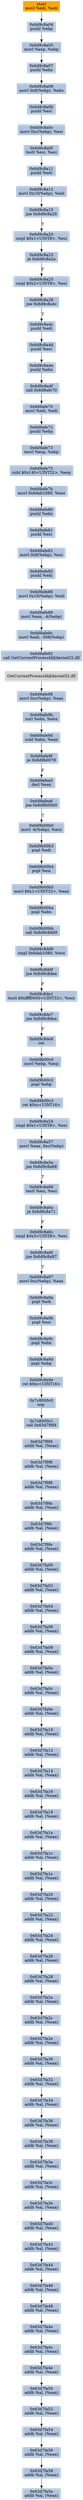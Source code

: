digraph G {
node[shape=rectangle,style=filled,fillcolor=lightsteelblue,color=lightsteelblue]
bgcolor="transparent"
a0x6d9c8a02movl_edi_edi[label="start\nmovl %edi, %edi",color="lightgrey",fillcolor="orange"];
a0x6d9c8a04pushl_ebp[label="0x6d9c8a04\npushl %ebp"];
a0x6d9c8a05movl_esp_ebp[label="0x6d9c8a05\nmovl %esp, %ebp"];
a0x6d9c8a07pushl_ebx[label="0x6d9c8a07\npushl %ebx"];
a0x6d9c8a08movl_0x8ebp__ebx[label="0x6d9c8a08\nmovl 0x8(%ebp), %ebx"];
a0x6d9c8a0bpushl_esi[label="0x6d9c8a0b\npushl %esi"];
a0x6d9c8a0cmovl_0xcebp__esi[label="0x6d9c8a0c\nmovl 0xc(%ebp), %esi"];
a0x6d9c8a0ftestl_esi_esi[label="0x6d9c8a0f\ntestl %esi, %esi"];
a0x6d9c8a11pushl_edi[label="0x6d9c8a11\npushl %edi"];
a0x6d9c8a12movl_0x10ebp__edi[label="0x6d9c8a12\nmovl 0x10(%ebp), %edi"];
a0x6d9c8a15jne_0x6d9c8a20[label="0x6d9c8a15\njne 0x6d9c8a20"];
a0x6d9c8a20cmpl_0x1UINT8_esi[label="0x6d9c8a20\ncmpl $0x1<UINT8>, %esi"];
a0x6d9c8a23je_0x6d9c8a2a[label="0x6d9c8a23\nje 0x6d9c8a2a"];
a0x6d9c8a25cmpl_0x2UINT8_esi[label="0x6d9c8a25\ncmpl $0x2<UINT8>, %esi"];
a0x6d9c8a28jne_0x6d9c8a4c[label="0x6d9c8a28\njne 0x6d9c8a4c"];
a0x6d9c8a4cpushl_edi[label="0x6d9c8a4c\npushl %edi"];
a0x6d9c8a4dpushl_esi[label="0x6d9c8a4d\npushl %esi"];
a0x6d9c8a4epushl_ebx[label="0x6d9c8a4e\npushl %ebx"];
a0x6d9c8a4fcall_0x6d9afe70[label="0x6d9c8a4f\ncall 0x6d9afe70"];
a0x6d9afe70movl_edi_edi[label="0x6d9afe70\nmovl %edi, %edi"];
a0x6d9afe72pushl_ebp[label="0x6d9afe72\npushl %ebp"];
a0x6d9afe73movl_esp_ebp[label="0x6d9afe73\nmovl %esp, %ebp"];
a0x6d9afe75subl_0x140UINT32_esp[label="0x6d9afe75\nsubl $0x140<UINT32>, %esp"];
a0x6d9afe7bmovl_0x6dab1080_eax[label="0x6d9afe7b\nmovl 0x6dab1080, %eax"];
a0x6d9afe80pushl_ebx[label="0x6d9afe80\npushl %ebx"];
a0x6d9afe81pushl_esi[label="0x6d9afe81\npushl %esi"];
a0x6d9afe82movl_0x8ebp__esi[label="0x6d9afe82\nmovl 0x8(%ebp), %esi"];
a0x6d9afe85pushl_edi[label="0x6d9afe85\npushl %edi"];
a0x6d9afe86movl_0x10ebp__edi[label="0x6d9afe86\nmovl 0x10(%ebp), %edi"];
a0x6d9afe89movl_eax__4ebp_[label="0x6d9afe89\nmovl %eax, -4(%ebp)"];
a0x6d9afe8cmovl_edi__308ebp_[label="0x6d9afe8c\nmovl %edi, -308(%ebp)"];
a0x6d9afe92call_GetCurrentProcessId_kernel32_dll[label="0x6d9afe92\ncall GetCurrentProcessId@kernel32.dll"];
GetCurrentProcessId_kernel32_dll[label="GetCurrentProcessId@kernel32.dll",color="lightgrey",fillcolor="lightgrey"];
a0x6d9afe98movl_0xcebp__eax[label="0x6d9afe98\nmovl 0xc(%ebp), %eax"];
a0x6d9afe9bxorl_ebx_ebx[label="0x6d9afe9b\nxorl %ebx, %ebx"];
a0x6d9afe9dsubl_ebx_eax[label="0x6d9afe9d\nsubl %ebx, %eax"];
a0x6d9afe9fje_0x6d9b0078[label="0x6d9afe9f\nje 0x6d9b0078"];
a0x6d9afea5decl_eax[label="0x6d9afea5\ndecl %eax"];
a0x6d9afea6jne_0x6d9b00b0[label="0x6d9afea6\njne 0x6d9b00b0"];
a0x6d9b00b0movl__4ebp__ecx[label="0x6d9b00b0\nmovl -4(%ebp), %ecx"];
a0x6d9b00b3popl_edi[label="0x6d9b00b3\npopl %edi"];
a0x6d9b00b4popl_esi[label="0x6d9b00b4\npopl %esi"];
a0x6d9b00b5movl_0x1UINT32_eax[label="0x6d9b00b5\nmovl $0x1<UINT32>, %eax"];
a0x6d9b00bapopl_ebx[label="0x6d9b00ba\npopl %ebx"];
a0x6d9b00bbcall_0x6d9c8dd9[label="0x6d9b00bb\ncall 0x6d9c8dd9"];
a0x6d9c8dd9cmpl_0x6dab1080_ecx[label="0x6d9c8dd9\ncmpl 0x6dab1080, %ecx"];
a0x6d9c8ddfjne_0x6d9c8dea[label="0x6d9c8ddf\njne 0x6d9c8dea"];
a0x6d9c8de1testl_0xffff0000UINT32_ecx[label="0x6d9c8de1\ntestl $0xffff0000<UINT32>, %ecx"];
a0x6d9c8de7jne_0x6d9c8dea[label="0x6d9c8de7\njne 0x6d9c8dea"];
a0x6d9c8de9ret[label="0x6d9c8de9\nret"];
a0x6d9b00c0movl_ebp_esp[label="0x6d9b00c0\nmovl %ebp, %esp"];
a0x6d9b00c2popl_ebp[label="0x6d9b00c2\npopl %ebp"];
a0x6d9b00c3ret_0xcUINT16[label="0x6d9b00c3\nret $0xc<UINT16>"];
a0x6d9c8a54cmpl_0x1UINT8_esi[label="0x6d9c8a54\ncmpl $0x1<UINT8>, %esi"];
a0x6d9c8a57movl_eax_0xcebp_[label="0x6d9c8a57\nmovl %eax, 0xc(%ebp)"];
a0x6d9c8a5ajne_0x6d9c8a68[label="0x6d9c8a5a\njne 0x6d9c8a68"];
a0x6d9c8a68testl_esi_esi[label="0x6d9c8a68\ntestl %esi, %esi"];
a0x6d9c8a6aje_0x6d9c8a71[label="0x6d9c8a6a\nje 0x6d9c8a71"];
a0x6d9c8a6ccmpl_0x3UINT8_esi[label="0x6d9c8a6c\ncmpl $0x3<UINT8>, %esi"];
a0x6d9c8a6fjne_0x6d9c8a97[label="0x6d9c8a6f\njne 0x6d9c8a97"];
a0x6d9c8a97movl_0xcebp__eax[label="0x6d9c8a97\nmovl 0xc(%ebp), %eax"];
a0x6d9c8a9apopl_edi[label="0x6d9c8a9a\npopl %edi"];
a0x6d9c8a9bpopl_esi[label="0x6d9c8a9b\npopl %esi"];
a0x6d9c8a9cpopl_ebx[label="0x6d9c8a9c\npopl %ebx"];
a0x6d9c8a9dpopl_ebp[label="0x6d9c8a9d\npopl %ebp"];
a0x6d9c8a9eret_0xcUINT16[label="0x6d9c8a9e\nret $0xc<UINT16>"];
a0x7c8000c0nop_[label="0x7c8000c0\nnop "];
a0x7c8000c1call_0x63d7f9f4[label="0x7c8000c1\ncall 0x63d7f9f4"];
a0x63d7f9f4addb_al_eax_[label="0x63d7f9f4\naddb %al, (%eax)"];
a0x63d7f9f6addb_al_eax_[label="0x63d7f9f6\naddb %al, (%eax)"];
a0x63d7f9f8addb_al_eax_[label="0x63d7f9f8\naddb %al, (%eax)"];
a0x63d7f9faaddb_al_eax_[label="0x63d7f9fa\naddb %al, (%eax)"];
a0x63d7f9fcaddb_al_eax_[label="0x63d7f9fc\naddb %al, (%eax)"];
a0x63d7f9feaddb_al_eax_[label="0x63d7f9fe\naddb %al, (%eax)"];
a0x63d7fa00addb_al_eax_[label="0x63d7fa00\naddb %al, (%eax)"];
a0x63d7fa02addb_al_eax_[label="0x63d7fa02\naddb %al, (%eax)"];
a0x63d7fa04addb_al_eax_[label="0x63d7fa04\naddb %al, (%eax)"];
a0x63d7fa06addb_al_eax_[label="0x63d7fa06\naddb %al, (%eax)"];
a0x63d7fa08addb_al_eax_[label="0x63d7fa08\naddb %al, (%eax)"];
a0x63d7fa0aaddb_al_eax_[label="0x63d7fa0a\naddb %al, (%eax)"];
a0x63d7fa0caddb_al_eax_[label="0x63d7fa0c\naddb %al, (%eax)"];
a0x63d7fa0eaddb_al_eax_[label="0x63d7fa0e\naddb %al, (%eax)"];
a0x63d7fa10addb_al_eax_[label="0x63d7fa10\naddb %al, (%eax)"];
a0x63d7fa12addb_al_eax_[label="0x63d7fa12\naddb %al, (%eax)"];
a0x63d7fa14addb_al_eax_[label="0x63d7fa14\naddb %al, (%eax)"];
a0x63d7fa16addb_al_eax_[label="0x63d7fa16\naddb %al, (%eax)"];
a0x63d7fa18addb_al_eax_[label="0x63d7fa18\naddb %al, (%eax)"];
a0x63d7fa1aaddb_al_eax_[label="0x63d7fa1a\naddb %al, (%eax)"];
a0x63d7fa1caddb_al_eax_[label="0x63d7fa1c\naddb %al, (%eax)"];
a0x63d7fa1eaddb_al_eax_[label="0x63d7fa1e\naddb %al, (%eax)"];
a0x63d7fa20addb_al_eax_[label="0x63d7fa20\naddb %al, (%eax)"];
a0x63d7fa22addb_al_eax_[label="0x63d7fa22\naddb %al, (%eax)"];
a0x63d7fa24addb_al_eax_[label="0x63d7fa24\naddb %al, (%eax)"];
a0x63d7fa26addb_al_eax_[label="0x63d7fa26\naddb %al, (%eax)"];
a0x63d7fa28addb_al_eax_[label="0x63d7fa28\naddb %al, (%eax)"];
a0x63d7fa2aaddb_al_eax_[label="0x63d7fa2a\naddb %al, (%eax)"];
a0x63d7fa2caddb_al_eax_[label="0x63d7fa2c\naddb %al, (%eax)"];
a0x63d7fa2eaddb_al_eax_[label="0x63d7fa2e\naddb %al, (%eax)"];
a0x63d7fa30addb_al_eax_[label="0x63d7fa30\naddb %al, (%eax)"];
a0x63d7fa32addb_al_eax_[label="0x63d7fa32\naddb %al, (%eax)"];
a0x63d7fa34addb_al_eax_[label="0x63d7fa34\naddb %al, (%eax)"];
a0x63d7fa36addb_al_eax_[label="0x63d7fa36\naddb %al, (%eax)"];
a0x63d7fa38addb_al_eax_[label="0x63d7fa38\naddb %al, (%eax)"];
a0x63d7fa3aaddb_al_eax_[label="0x63d7fa3a\naddb %al, (%eax)"];
a0x63d7fa3caddb_al_eax_[label="0x63d7fa3c\naddb %al, (%eax)"];
a0x63d7fa3eaddb_al_eax_[label="0x63d7fa3e\naddb %al, (%eax)"];
a0x63d7fa40addb_al_eax_[label="0x63d7fa40\naddb %al, (%eax)"];
a0x63d7fa42addb_al_eax_[label="0x63d7fa42\naddb %al, (%eax)"];
a0x63d7fa44addb_al_eax_[label="0x63d7fa44\naddb %al, (%eax)"];
a0x63d7fa46addb_al_eax_[label="0x63d7fa46\naddb %al, (%eax)"];
a0x63d7fa48addb_al_eax_[label="0x63d7fa48\naddb %al, (%eax)"];
a0x63d7fa4aaddb_al_eax_[label="0x63d7fa4a\naddb %al, (%eax)"];
a0x63d7fa4caddb_al_eax_[label="0x63d7fa4c\naddb %al, (%eax)"];
a0x63d7fa4eaddb_al_eax_[label="0x63d7fa4e\naddb %al, (%eax)"];
a0x63d7fa50addb_al_eax_[label="0x63d7fa50\naddb %al, (%eax)"];
a0x63d7fa52addb_al_eax_[label="0x63d7fa52\naddb %al, (%eax)"];
a0x63d7fa54addb_al_eax_[label="0x63d7fa54\naddb %al, (%eax)"];
a0x63d7fa56addb_al_eax_[label="0x63d7fa56\naddb %al, (%eax)"];
a0x63d7fa58addb_al_eax_[label="0x63d7fa58\naddb %al, (%eax)"];
a0x63d7fa5aaddb_al_eax_[label="0x63d7fa5a\naddb %al, (%eax)"];
a0x6d9c8a02movl_edi_edi -> a0x6d9c8a04pushl_ebp [color="#000000"];
a0x6d9c8a04pushl_ebp -> a0x6d9c8a05movl_esp_ebp [color="#000000"];
a0x6d9c8a05movl_esp_ebp -> a0x6d9c8a07pushl_ebx [color="#000000"];
a0x6d9c8a07pushl_ebx -> a0x6d9c8a08movl_0x8ebp__ebx [color="#000000"];
a0x6d9c8a08movl_0x8ebp__ebx -> a0x6d9c8a0bpushl_esi [color="#000000"];
a0x6d9c8a0bpushl_esi -> a0x6d9c8a0cmovl_0xcebp__esi [color="#000000"];
a0x6d9c8a0cmovl_0xcebp__esi -> a0x6d9c8a0ftestl_esi_esi [color="#000000"];
a0x6d9c8a0ftestl_esi_esi -> a0x6d9c8a11pushl_edi [color="#000000"];
a0x6d9c8a11pushl_edi -> a0x6d9c8a12movl_0x10ebp__edi [color="#000000"];
a0x6d9c8a12movl_0x10ebp__edi -> a0x6d9c8a15jne_0x6d9c8a20 [color="#000000"];
a0x6d9c8a15jne_0x6d9c8a20 -> a0x6d9c8a20cmpl_0x1UINT8_esi [color="#000000",label="T"];
a0x6d9c8a20cmpl_0x1UINT8_esi -> a0x6d9c8a23je_0x6d9c8a2a [color="#000000"];
a0x6d9c8a23je_0x6d9c8a2a -> a0x6d9c8a25cmpl_0x2UINT8_esi [color="#000000",label="F"];
a0x6d9c8a25cmpl_0x2UINT8_esi -> a0x6d9c8a28jne_0x6d9c8a4c [color="#000000"];
a0x6d9c8a28jne_0x6d9c8a4c -> a0x6d9c8a4cpushl_edi [color="#000000",label="T"];
a0x6d9c8a4cpushl_edi -> a0x6d9c8a4dpushl_esi [color="#000000"];
a0x6d9c8a4dpushl_esi -> a0x6d9c8a4epushl_ebx [color="#000000"];
a0x6d9c8a4epushl_ebx -> a0x6d9c8a4fcall_0x6d9afe70 [color="#000000"];
a0x6d9c8a4fcall_0x6d9afe70 -> a0x6d9afe70movl_edi_edi [color="#000000"];
a0x6d9afe70movl_edi_edi -> a0x6d9afe72pushl_ebp [color="#000000"];
a0x6d9afe72pushl_ebp -> a0x6d9afe73movl_esp_ebp [color="#000000"];
a0x6d9afe73movl_esp_ebp -> a0x6d9afe75subl_0x140UINT32_esp [color="#000000"];
a0x6d9afe75subl_0x140UINT32_esp -> a0x6d9afe7bmovl_0x6dab1080_eax [color="#000000"];
a0x6d9afe7bmovl_0x6dab1080_eax -> a0x6d9afe80pushl_ebx [color="#000000"];
a0x6d9afe80pushl_ebx -> a0x6d9afe81pushl_esi [color="#000000"];
a0x6d9afe81pushl_esi -> a0x6d9afe82movl_0x8ebp__esi [color="#000000"];
a0x6d9afe82movl_0x8ebp__esi -> a0x6d9afe85pushl_edi [color="#000000"];
a0x6d9afe85pushl_edi -> a0x6d9afe86movl_0x10ebp__edi [color="#000000"];
a0x6d9afe86movl_0x10ebp__edi -> a0x6d9afe89movl_eax__4ebp_ [color="#000000"];
a0x6d9afe89movl_eax__4ebp_ -> a0x6d9afe8cmovl_edi__308ebp_ [color="#000000"];
a0x6d9afe8cmovl_edi__308ebp_ -> a0x6d9afe92call_GetCurrentProcessId_kernel32_dll [color="#000000"];
a0x6d9afe92call_GetCurrentProcessId_kernel32_dll -> GetCurrentProcessId_kernel32_dll [color="#000000"];
GetCurrentProcessId_kernel32_dll -> a0x6d9afe98movl_0xcebp__eax [color="#000000"];
a0x6d9afe98movl_0xcebp__eax -> a0x6d9afe9bxorl_ebx_ebx [color="#000000"];
a0x6d9afe9bxorl_ebx_ebx -> a0x6d9afe9dsubl_ebx_eax [color="#000000"];
a0x6d9afe9dsubl_ebx_eax -> a0x6d9afe9fje_0x6d9b0078 [color="#000000"];
a0x6d9afe9fje_0x6d9b0078 -> a0x6d9afea5decl_eax [color="#000000",label="F"];
a0x6d9afea5decl_eax -> a0x6d9afea6jne_0x6d9b00b0 [color="#000000"];
a0x6d9afea6jne_0x6d9b00b0 -> a0x6d9b00b0movl__4ebp__ecx [color="#000000",label="T"];
a0x6d9b00b0movl__4ebp__ecx -> a0x6d9b00b3popl_edi [color="#000000"];
a0x6d9b00b3popl_edi -> a0x6d9b00b4popl_esi [color="#000000"];
a0x6d9b00b4popl_esi -> a0x6d9b00b5movl_0x1UINT32_eax [color="#000000"];
a0x6d9b00b5movl_0x1UINT32_eax -> a0x6d9b00bapopl_ebx [color="#000000"];
a0x6d9b00bapopl_ebx -> a0x6d9b00bbcall_0x6d9c8dd9 [color="#000000"];
a0x6d9b00bbcall_0x6d9c8dd9 -> a0x6d9c8dd9cmpl_0x6dab1080_ecx [color="#000000"];
a0x6d9c8dd9cmpl_0x6dab1080_ecx -> a0x6d9c8ddfjne_0x6d9c8dea [color="#000000"];
a0x6d9c8ddfjne_0x6d9c8dea -> a0x6d9c8de1testl_0xffff0000UINT32_ecx [color="#000000",label="F"];
a0x6d9c8de1testl_0xffff0000UINT32_ecx -> a0x6d9c8de7jne_0x6d9c8dea [color="#000000"];
a0x6d9c8de7jne_0x6d9c8dea -> a0x6d9c8de9ret [color="#000000",label="F"];
a0x6d9c8de9ret -> a0x6d9b00c0movl_ebp_esp [color="#000000"];
a0x6d9b00c0movl_ebp_esp -> a0x6d9b00c2popl_ebp [color="#000000"];
a0x6d9b00c2popl_ebp -> a0x6d9b00c3ret_0xcUINT16 [color="#000000"];
a0x6d9b00c3ret_0xcUINT16 -> a0x6d9c8a54cmpl_0x1UINT8_esi [color="#000000"];
a0x6d9c8a54cmpl_0x1UINT8_esi -> a0x6d9c8a57movl_eax_0xcebp_ [color="#000000"];
a0x6d9c8a57movl_eax_0xcebp_ -> a0x6d9c8a5ajne_0x6d9c8a68 [color="#000000"];
a0x6d9c8a5ajne_0x6d9c8a68 -> a0x6d9c8a68testl_esi_esi [color="#000000",label="T"];
a0x6d9c8a68testl_esi_esi -> a0x6d9c8a6aje_0x6d9c8a71 [color="#000000"];
a0x6d9c8a6aje_0x6d9c8a71 -> a0x6d9c8a6ccmpl_0x3UINT8_esi [color="#000000",label="F"];
a0x6d9c8a6ccmpl_0x3UINT8_esi -> a0x6d9c8a6fjne_0x6d9c8a97 [color="#000000"];
a0x6d9c8a6fjne_0x6d9c8a97 -> a0x6d9c8a97movl_0xcebp__eax [color="#000000",label="T"];
a0x6d9c8a97movl_0xcebp__eax -> a0x6d9c8a9apopl_edi [color="#000000"];
a0x6d9c8a9apopl_edi -> a0x6d9c8a9bpopl_esi [color="#000000"];
a0x6d9c8a9bpopl_esi -> a0x6d9c8a9cpopl_ebx [color="#000000"];
a0x6d9c8a9cpopl_ebx -> a0x6d9c8a9dpopl_ebp [color="#000000"];
a0x6d9c8a9dpopl_ebp -> a0x6d9c8a9eret_0xcUINT16 [color="#000000"];
a0x6d9c8a9eret_0xcUINT16 -> a0x7c8000c0nop_ [color="#000000"];
a0x7c8000c0nop_ -> a0x7c8000c1call_0x63d7f9f4 [color="#000000"];
a0x7c8000c1call_0x63d7f9f4 -> a0x63d7f9f4addb_al_eax_ [color="#000000"];
a0x63d7f9f4addb_al_eax_ -> a0x63d7f9f6addb_al_eax_ [color="#000000"];
a0x63d7f9f6addb_al_eax_ -> a0x63d7f9f8addb_al_eax_ [color="#000000"];
a0x63d7f9f8addb_al_eax_ -> a0x63d7f9faaddb_al_eax_ [color="#000000"];
a0x63d7f9faaddb_al_eax_ -> a0x63d7f9fcaddb_al_eax_ [color="#000000"];
a0x63d7f9fcaddb_al_eax_ -> a0x63d7f9feaddb_al_eax_ [color="#000000"];
a0x63d7f9feaddb_al_eax_ -> a0x63d7fa00addb_al_eax_ [color="#000000"];
a0x63d7fa00addb_al_eax_ -> a0x63d7fa02addb_al_eax_ [color="#000000"];
a0x63d7fa02addb_al_eax_ -> a0x63d7fa04addb_al_eax_ [color="#000000"];
a0x63d7fa04addb_al_eax_ -> a0x63d7fa06addb_al_eax_ [color="#000000"];
a0x63d7fa06addb_al_eax_ -> a0x63d7fa08addb_al_eax_ [color="#000000"];
a0x63d7fa08addb_al_eax_ -> a0x63d7fa0aaddb_al_eax_ [color="#000000"];
a0x63d7fa0aaddb_al_eax_ -> a0x63d7fa0caddb_al_eax_ [color="#000000"];
a0x63d7fa0caddb_al_eax_ -> a0x63d7fa0eaddb_al_eax_ [color="#000000"];
a0x63d7fa0eaddb_al_eax_ -> a0x63d7fa10addb_al_eax_ [color="#000000"];
a0x63d7fa10addb_al_eax_ -> a0x63d7fa12addb_al_eax_ [color="#000000"];
a0x63d7fa12addb_al_eax_ -> a0x63d7fa14addb_al_eax_ [color="#000000"];
a0x63d7fa14addb_al_eax_ -> a0x63d7fa16addb_al_eax_ [color="#000000"];
a0x63d7fa16addb_al_eax_ -> a0x63d7fa18addb_al_eax_ [color="#000000"];
a0x63d7fa18addb_al_eax_ -> a0x63d7fa1aaddb_al_eax_ [color="#000000"];
a0x63d7fa1aaddb_al_eax_ -> a0x63d7fa1caddb_al_eax_ [color="#000000"];
a0x63d7fa1caddb_al_eax_ -> a0x63d7fa1eaddb_al_eax_ [color="#000000"];
a0x63d7fa1eaddb_al_eax_ -> a0x63d7fa20addb_al_eax_ [color="#000000"];
a0x63d7fa20addb_al_eax_ -> a0x63d7fa22addb_al_eax_ [color="#000000"];
a0x63d7fa22addb_al_eax_ -> a0x63d7fa24addb_al_eax_ [color="#000000"];
a0x63d7fa24addb_al_eax_ -> a0x63d7fa26addb_al_eax_ [color="#000000"];
a0x63d7fa26addb_al_eax_ -> a0x63d7fa28addb_al_eax_ [color="#000000"];
a0x63d7fa28addb_al_eax_ -> a0x63d7fa2aaddb_al_eax_ [color="#000000"];
a0x63d7fa2aaddb_al_eax_ -> a0x63d7fa2caddb_al_eax_ [color="#000000"];
a0x63d7fa2caddb_al_eax_ -> a0x63d7fa2eaddb_al_eax_ [color="#000000"];
a0x63d7fa2eaddb_al_eax_ -> a0x63d7fa30addb_al_eax_ [color="#000000"];
a0x63d7fa30addb_al_eax_ -> a0x63d7fa32addb_al_eax_ [color="#000000"];
a0x63d7fa32addb_al_eax_ -> a0x63d7fa34addb_al_eax_ [color="#000000"];
a0x63d7fa34addb_al_eax_ -> a0x63d7fa36addb_al_eax_ [color="#000000"];
a0x63d7fa36addb_al_eax_ -> a0x63d7fa38addb_al_eax_ [color="#000000"];
a0x63d7fa38addb_al_eax_ -> a0x63d7fa3aaddb_al_eax_ [color="#000000"];
a0x63d7fa3aaddb_al_eax_ -> a0x63d7fa3caddb_al_eax_ [color="#000000"];
a0x63d7fa3caddb_al_eax_ -> a0x63d7fa3eaddb_al_eax_ [color="#000000"];
a0x63d7fa3eaddb_al_eax_ -> a0x63d7fa40addb_al_eax_ [color="#000000"];
a0x63d7fa40addb_al_eax_ -> a0x63d7fa42addb_al_eax_ [color="#000000"];
a0x63d7fa42addb_al_eax_ -> a0x63d7fa44addb_al_eax_ [color="#000000"];
a0x63d7fa44addb_al_eax_ -> a0x63d7fa46addb_al_eax_ [color="#000000"];
a0x63d7fa46addb_al_eax_ -> a0x63d7fa48addb_al_eax_ [color="#000000"];
a0x63d7fa48addb_al_eax_ -> a0x63d7fa4aaddb_al_eax_ [color="#000000"];
a0x63d7fa4aaddb_al_eax_ -> a0x63d7fa4caddb_al_eax_ [color="#000000"];
a0x63d7fa4caddb_al_eax_ -> a0x63d7fa4eaddb_al_eax_ [color="#000000"];
a0x63d7fa4eaddb_al_eax_ -> a0x63d7fa50addb_al_eax_ [color="#000000"];
a0x63d7fa50addb_al_eax_ -> a0x63d7fa52addb_al_eax_ [color="#000000"];
a0x63d7fa52addb_al_eax_ -> a0x63d7fa54addb_al_eax_ [color="#000000"];
a0x63d7fa54addb_al_eax_ -> a0x63d7fa56addb_al_eax_ [color="#000000"];
a0x63d7fa56addb_al_eax_ -> a0x63d7fa58addb_al_eax_ [color="#000000"];
a0x63d7fa58addb_al_eax_ -> a0x63d7fa5aaddb_al_eax_ [color="#000000"];
}
